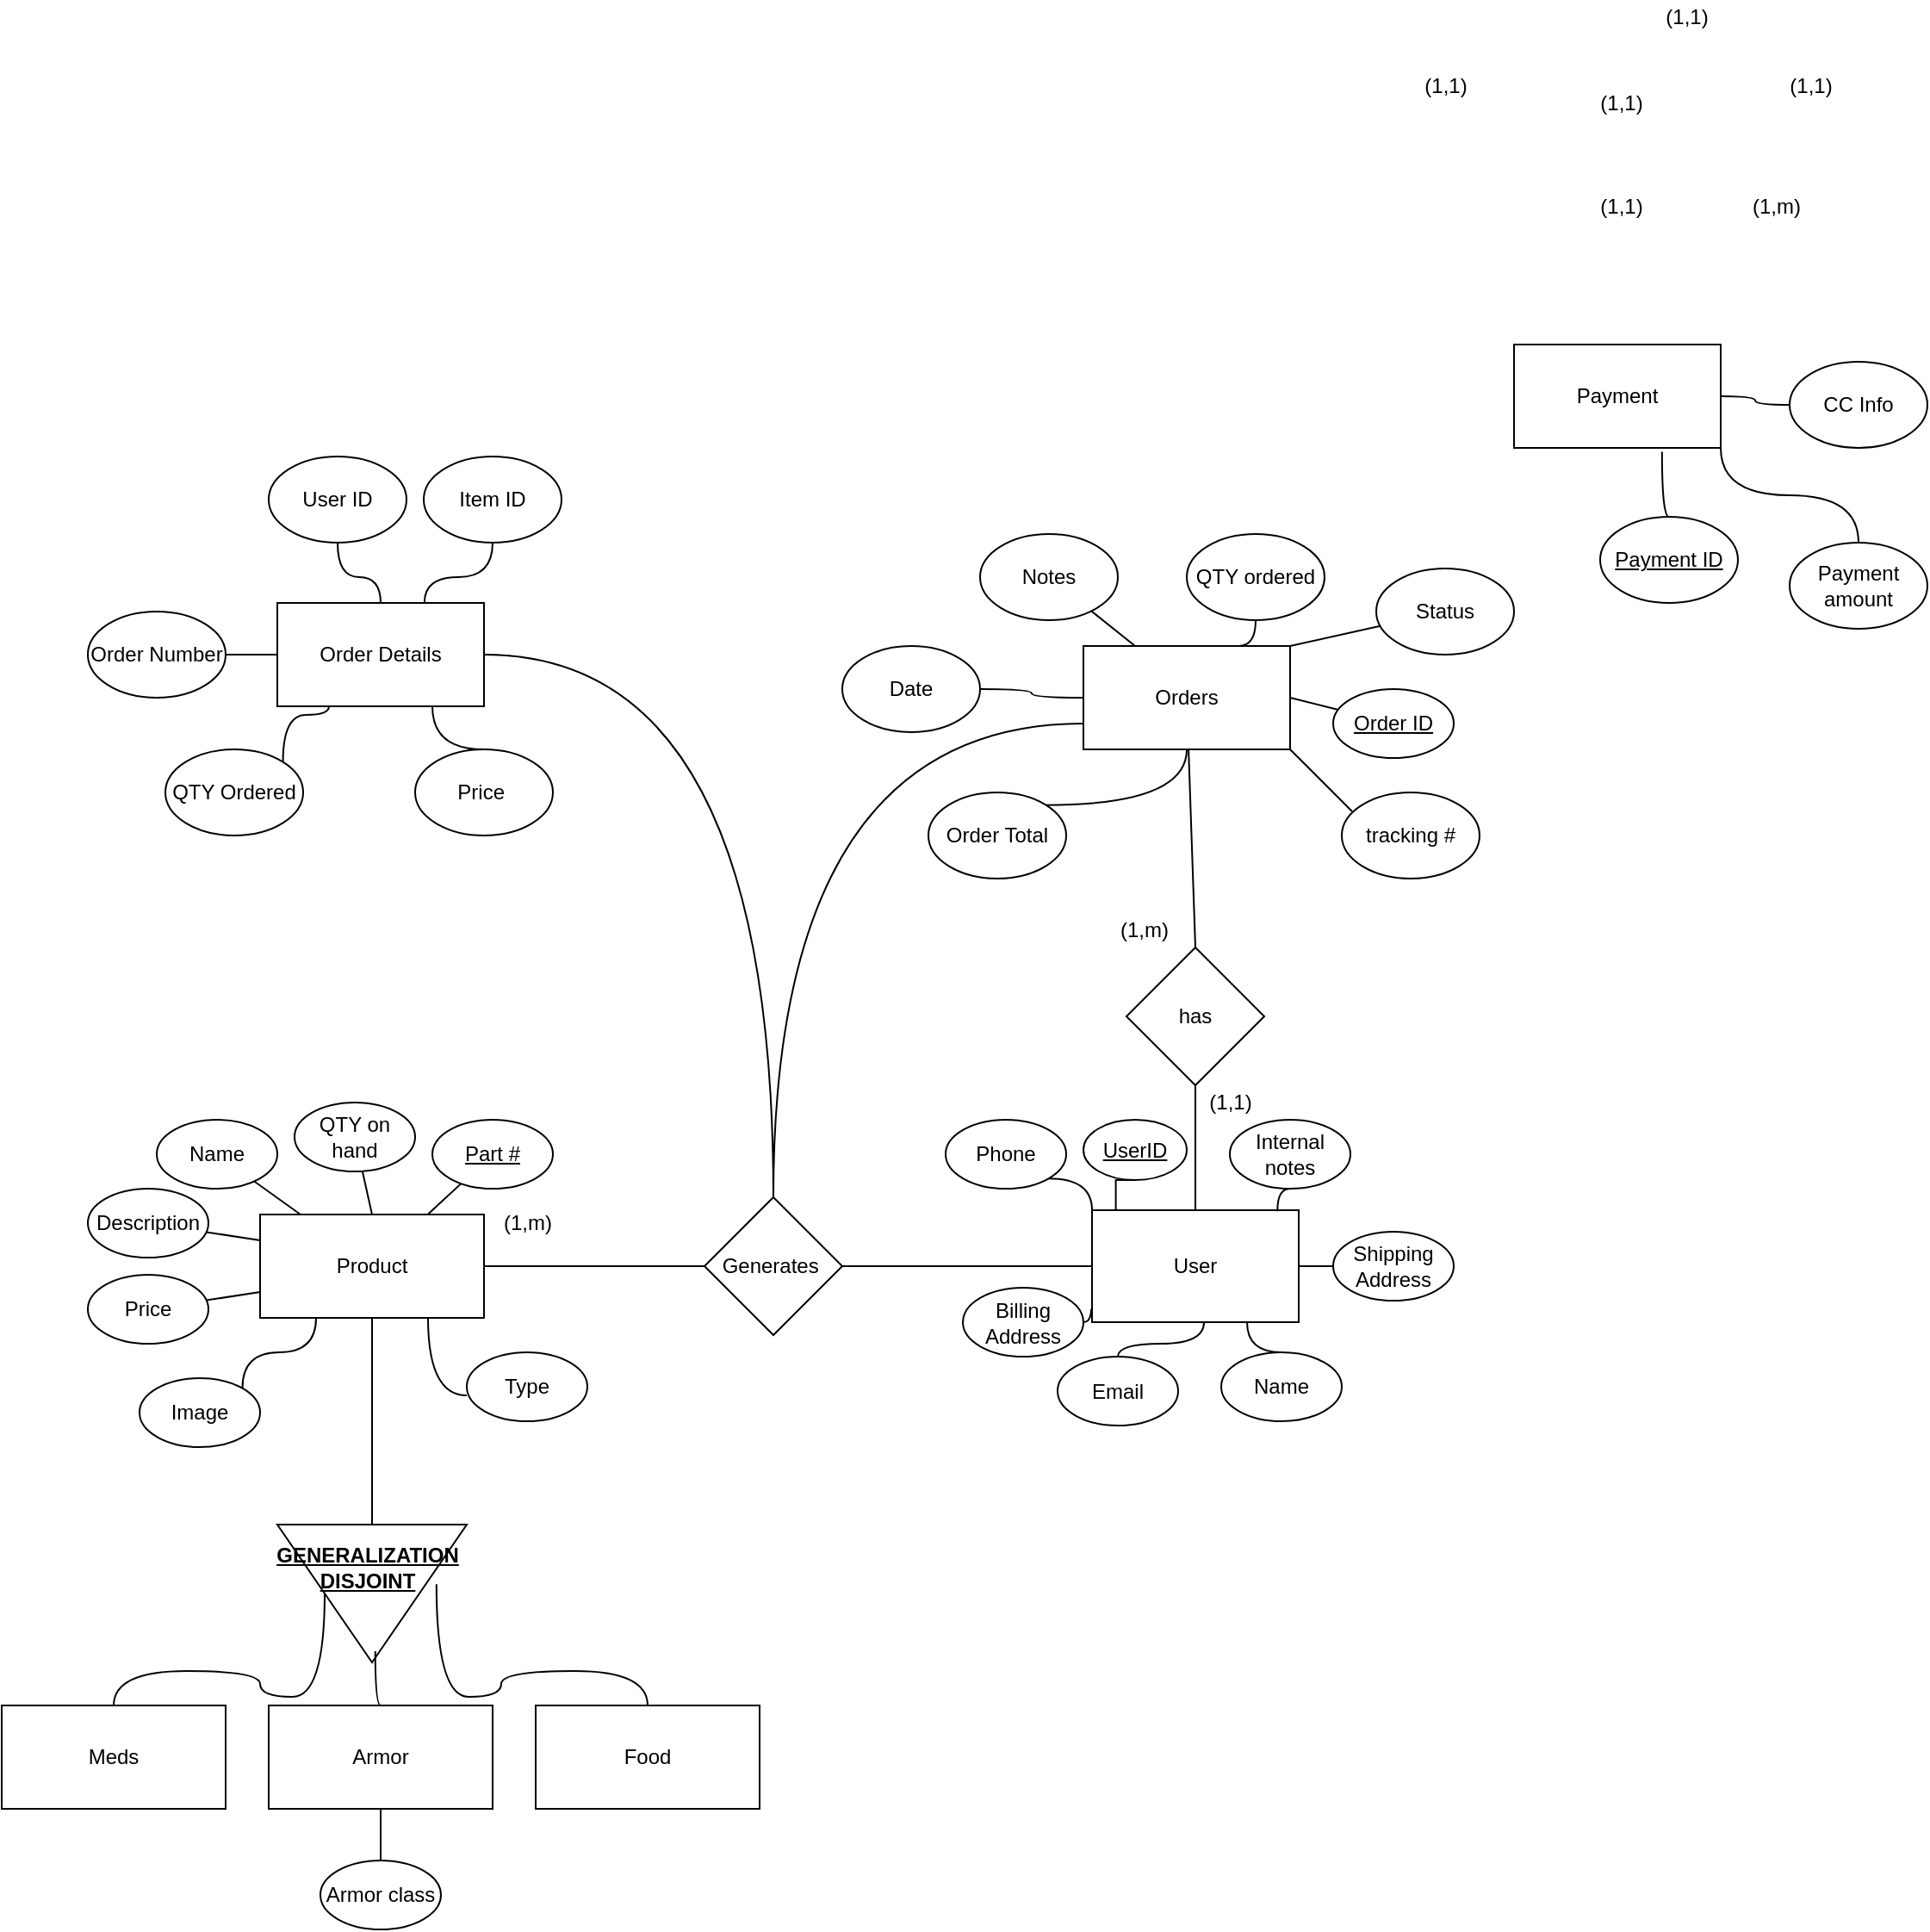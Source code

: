 <mxfile version="17.4.6" type="github">
  <diagram id="0AbyXbpl1AoOHzvugHHO" name="Page-1">
    <mxGraphModel dx="1817" dy="773" grid="1" gridSize="10" guides="1" tooltips="1" connect="1" arrows="1" fold="1" page="1" pageScale="1" pageWidth="1100" pageHeight="1700" math="0" shadow="0">
      <root>
        <mxCell id="0" />
        <mxCell id="1" parent="0" />
        <mxCell id="tBe_GfGEtR8hjlXycrnh-5" style="edgeStyle=orthogonalEdgeStyle;curved=1;orthogonalLoop=1;jettySize=auto;html=1;exitX=1;exitY=0.5;exitDx=0;exitDy=0;entryX=0;entryY=0.5;entryDx=0;entryDy=0;endArrow=none;endFill=0;" edge="1" parent="1" source="xdMU3iZf9lZtiUBWE6Kj-1" target="xdMU3iZf9lZtiUBWE6Kj-74">
          <mxGeometry relative="1" as="geometry" />
        </mxCell>
        <mxCell id="tBe_GfGEtR8hjlXycrnh-6" style="edgeStyle=orthogonalEdgeStyle;curved=1;orthogonalLoop=1;jettySize=auto;html=1;exitX=0.5;exitY=1;exitDx=0;exitDy=0;endArrow=none;endFill=0;entryX=0;entryY=0.5;entryDx=0;entryDy=0;" edge="1" parent="1" source="xdMU3iZf9lZtiUBWE6Kj-1" target="tBe_GfGEtR8hjlXycrnh-7">
          <mxGeometry relative="1" as="geometry">
            <mxPoint x="24.667" y="1020.0" as="targetPoint" />
          </mxGeometry>
        </mxCell>
        <mxCell id="tBe_GfGEtR8hjlXycrnh-15" style="edgeStyle=orthogonalEdgeStyle;curved=1;orthogonalLoop=1;jettySize=auto;html=1;exitX=0.25;exitY=1;exitDx=0;exitDy=0;endArrow=none;endFill=0;entryX=1;entryY=0;entryDx=0;entryDy=0;" edge="1" parent="1" source="xdMU3iZf9lZtiUBWE6Kj-1" target="tBe_GfGEtR8hjlXycrnh-17">
          <mxGeometry relative="1" as="geometry">
            <mxPoint x="-40.0" y="910" as="targetPoint" />
          </mxGeometry>
        </mxCell>
        <mxCell id="tBe_GfGEtR8hjlXycrnh-19" style="edgeStyle=orthogonalEdgeStyle;curved=1;orthogonalLoop=1;jettySize=auto;html=1;exitX=0.75;exitY=1;exitDx=0;exitDy=0;entryX=0;entryY=0.625;entryDx=0;entryDy=0;entryPerimeter=0;endArrow=none;endFill=0;" edge="1" parent="1" source="xdMU3iZf9lZtiUBWE6Kj-1" target="tBe_GfGEtR8hjlXycrnh-16">
          <mxGeometry relative="1" as="geometry" />
        </mxCell>
        <mxCell id="xdMU3iZf9lZtiUBWE6Kj-1" value="Product" style="rounded=0;whiteSpace=wrap;html=1;" parent="1" vertex="1">
          <mxGeometry x="-40" y="825" width="130" height="60" as="geometry" />
        </mxCell>
        <mxCell id="xdMU3iZf9lZtiUBWE6Kj-5" style="edgeStyle=none;rounded=0;orthogonalLoop=1;jettySize=auto;html=1;endArrow=none;endFill=0;entryX=0.5;entryY=0;entryDx=0;entryDy=0;" parent="1" source="xdMU3iZf9lZtiUBWE6Kj-2" target="xdMU3iZf9lZtiUBWE6Kj-1" edge="1">
          <mxGeometry relative="1" as="geometry" />
        </mxCell>
        <mxCell id="xdMU3iZf9lZtiUBWE6Kj-2" value="QTY on hand" style="ellipse;whiteSpace=wrap;html=1;" parent="1" vertex="1">
          <mxGeometry x="-20" y="760" width="70" height="40" as="geometry" />
        </mxCell>
        <mxCell id="xdMU3iZf9lZtiUBWE6Kj-4" style="rounded=0;orthogonalLoop=1;jettySize=auto;html=1;endArrow=none;endFill=0;" parent="1" source="xdMU3iZf9lZtiUBWE6Kj-3" target="xdMU3iZf9lZtiUBWE6Kj-1" edge="1">
          <mxGeometry relative="1" as="geometry" />
        </mxCell>
        <mxCell id="xdMU3iZf9lZtiUBWE6Kj-3" value="&lt;u&gt;Part #&lt;/u&gt;" style="ellipse;whiteSpace=wrap;html=1;" parent="1" vertex="1">
          <mxGeometry x="60" y="770" width="70" height="40" as="geometry" />
        </mxCell>
        <mxCell id="xdMU3iZf9lZtiUBWE6Kj-7" style="edgeStyle=none;rounded=0;orthogonalLoop=1;jettySize=auto;html=1;endArrow=none;endFill=0;" parent="1" source="xdMU3iZf9lZtiUBWE6Kj-6" target="xdMU3iZf9lZtiUBWE6Kj-1" edge="1">
          <mxGeometry relative="1" as="geometry" />
        </mxCell>
        <mxCell id="xdMU3iZf9lZtiUBWE6Kj-6" value="Name" style="ellipse;whiteSpace=wrap;html=1;" parent="1" vertex="1">
          <mxGeometry x="-100" y="770" width="70" height="40" as="geometry" />
        </mxCell>
        <mxCell id="xdMU3iZf9lZtiUBWE6Kj-9" style="edgeStyle=none;rounded=0;orthogonalLoop=1;jettySize=auto;html=1;entryX=0;entryY=0.25;entryDx=0;entryDy=0;endArrow=none;endFill=0;" parent="1" source="xdMU3iZf9lZtiUBWE6Kj-8" target="xdMU3iZf9lZtiUBWE6Kj-1" edge="1">
          <mxGeometry relative="1" as="geometry" />
        </mxCell>
        <mxCell id="xdMU3iZf9lZtiUBWE6Kj-8" value="Description&lt;br&gt;" style="ellipse;whiteSpace=wrap;html=1;" parent="1" vertex="1">
          <mxGeometry x="-140" y="810" width="70" height="40" as="geometry" />
        </mxCell>
        <mxCell id="xdMU3iZf9lZtiUBWE6Kj-11" style="edgeStyle=none;rounded=0;orthogonalLoop=1;jettySize=auto;html=1;entryX=0;entryY=0.75;entryDx=0;entryDy=0;endArrow=none;endFill=0;" parent="1" source="xdMU3iZf9lZtiUBWE6Kj-10" target="xdMU3iZf9lZtiUBWE6Kj-1" edge="1">
          <mxGeometry relative="1" as="geometry" />
        </mxCell>
        <mxCell id="xdMU3iZf9lZtiUBWE6Kj-10" value="Price" style="ellipse;whiteSpace=wrap;html=1;" parent="1" vertex="1">
          <mxGeometry x="-140" y="860" width="70" height="40" as="geometry" />
        </mxCell>
        <mxCell id="xdMU3iZf9lZtiUBWE6Kj-100" style="edgeStyle=none;rounded=0;orthogonalLoop=1;jettySize=auto;html=1;entryX=0.5;entryY=0;entryDx=0;entryDy=0;endArrow=none;endFill=0;" parent="1" source="xdMU3iZf9lZtiUBWE6Kj-61" target="xdMU3iZf9lZtiUBWE6Kj-91" edge="1">
          <mxGeometry relative="1" as="geometry" />
        </mxCell>
        <mxCell id="82ZFuDDCMctr4lIdkE6s-53" style="edgeStyle=orthogonalEdgeStyle;curved=1;orthogonalLoop=1;jettySize=auto;html=1;exitX=0.75;exitY=0;exitDx=0;exitDy=0;entryX=0.5;entryY=1;entryDx=0;entryDy=0;endArrow=none;endFill=0;" parent="1" source="xdMU3iZf9lZtiUBWE6Kj-61" target="82ZFuDDCMctr4lIdkE6s-52" edge="1">
          <mxGeometry relative="1" as="geometry" />
        </mxCell>
        <mxCell id="xdMU3iZf9lZtiUBWE6Kj-61" value="Orders" style="rounded=0;whiteSpace=wrap;html=1;" parent="1" vertex="1">
          <mxGeometry x="438" y="495" width="120" height="60" as="geometry" />
        </mxCell>
        <mxCell id="xdMU3iZf9lZtiUBWE6Kj-63" style="edgeStyle=none;rounded=0;orthogonalLoop=1;jettySize=auto;html=1;entryX=1;entryY=0.5;entryDx=0;entryDy=0;endArrow=none;endFill=0;" parent="1" source="xdMU3iZf9lZtiUBWE6Kj-62" target="xdMU3iZf9lZtiUBWE6Kj-61" edge="1">
          <mxGeometry relative="1" as="geometry" />
        </mxCell>
        <mxCell id="xdMU3iZf9lZtiUBWE6Kj-62" value="&lt;u&gt;Order ID&lt;/u&gt;" style="ellipse;whiteSpace=wrap;html=1;" parent="1" vertex="1">
          <mxGeometry x="583" y="520" width="70" height="40" as="geometry" />
        </mxCell>
        <mxCell id="xdMU3iZf9lZtiUBWE6Kj-65" style="edgeStyle=none;rounded=0;orthogonalLoop=1;jettySize=auto;html=1;entryX=1;entryY=0;entryDx=0;entryDy=0;endArrow=none;endFill=0;" parent="1" source="xdMU3iZf9lZtiUBWE6Kj-64" target="xdMU3iZf9lZtiUBWE6Kj-61" edge="1">
          <mxGeometry relative="1" as="geometry" />
        </mxCell>
        <mxCell id="xdMU3iZf9lZtiUBWE6Kj-64" value="Status" style="ellipse;whiteSpace=wrap;html=1;" parent="1" vertex="1">
          <mxGeometry x="608" y="450" width="80" height="50" as="geometry" />
        </mxCell>
        <mxCell id="82ZFuDDCMctr4lIdkE6s-48" style="edgeStyle=orthogonalEdgeStyle;curved=1;orthogonalLoop=1;jettySize=auto;html=1;exitX=1;exitY=0.5;exitDx=0;exitDy=0;entryX=0;entryY=0.5;entryDx=0;entryDy=0;endArrow=none;endFill=0;" parent="1" source="xdMU3iZf9lZtiUBWE6Kj-66" target="xdMU3iZf9lZtiUBWE6Kj-61" edge="1">
          <mxGeometry relative="1" as="geometry" />
        </mxCell>
        <mxCell id="xdMU3iZf9lZtiUBWE6Kj-66" value="Date" style="ellipse;whiteSpace=wrap;html=1;" parent="1" vertex="1">
          <mxGeometry x="298" y="495" width="80" height="50" as="geometry" />
        </mxCell>
        <mxCell id="xdMU3iZf9lZtiUBWE6Kj-69" style="edgeStyle=none;rounded=0;orthogonalLoop=1;jettySize=auto;html=1;entryX=0.25;entryY=0;entryDx=0;entryDy=0;endArrow=none;endFill=0;" parent="1" source="xdMU3iZf9lZtiUBWE6Kj-68" target="xdMU3iZf9lZtiUBWE6Kj-61" edge="1">
          <mxGeometry relative="1" as="geometry" />
        </mxCell>
        <mxCell id="xdMU3iZf9lZtiUBWE6Kj-68" value="Notes" style="ellipse;whiteSpace=wrap;html=1;" parent="1" vertex="1">
          <mxGeometry x="378" y="430" width="80" height="50" as="geometry" />
        </mxCell>
        <mxCell id="xdMU3iZf9lZtiUBWE6Kj-71" style="edgeStyle=none;rounded=0;orthogonalLoop=1;jettySize=auto;html=1;entryX=1;entryY=1;entryDx=0;entryDy=0;endArrow=none;endFill=0;exitX=0.075;exitY=0.22;exitDx=0;exitDy=0;exitPerimeter=0;" parent="1" source="xdMU3iZf9lZtiUBWE6Kj-70" target="xdMU3iZf9lZtiUBWE6Kj-61" edge="1">
          <mxGeometry relative="1" as="geometry">
            <mxPoint x="588.758" y="577.942" as="sourcePoint" />
          </mxGeometry>
        </mxCell>
        <mxCell id="xdMU3iZf9lZtiUBWE6Kj-70" value="tracking #" style="ellipse;whiteSpace=wrap;html=1;" parent="1" vertex="1">
          <mxGeometry x="588" y="580" width="80" height="50" as="geometry" />
        </mxCell>
        <mxCell id="tBe_GfGEtR8hjlXycrnh-3" style="edgeStyle=orthogonalEdgeStyle;orthogonalLoop=1;jettySize=auto;html=1;exitX=1;exitY=0.5;exitDx=0;exitDy=0;entryX=0;entryY=0.5;entryDx=0;entryDy=0;curved=1;endArrow=none;endFill=0;" edge="1" parent="1" source="xdMU3iZf9lZtiUBWE6Kj-74" target="xdMU3iZf9lZtiUBWE6Kj-80">
          <mxGeometry relative="1" as="geometry" />
        </mxCell>
        <mxCell id="tBe_GfGEtR8hjlXycrnh-4" style="edgeStyle=orthogonalEdgeStyle;orthogonalLoop=1;jettySize=auto;html=1;exitX=0.5;exitY=0;exitDx=0;exitDy=0;entryX=0;entryY=0.75;entryDx=0;entryDy=0;curved=1;endArrow=none;endFill=0;" edge="1" parent="1" source="xdMU3iZf9lZtiUBWE6Kj-74" target="xdMU3iZf9lZtiUBWE6Kj-61">
          <mxGeometry relative="1" as="geometry" />
        </mxCell>
        <mxCell id="tBe_GfGEtR8hjlXycrnh-24" style="edgeStyle=orthogonalEdgeStyle;curved=1;orthogonalLoop=1;jettySize=auto;html=1;exitX=0.5;exitY=0;exitDx=0;exitDy=0;endArrow=none;endFill=0;entryX=1;entryY=0.5;entryDx=0;entryDy=0;" edge="1" parent="1" source="xdMU3iZf9lZtiUBWE6Kj-74" target="tBe_GfGEtR8hjlXycrnh-23">
          <mxGeometry relative="1" as="geometry">
            <Array as="points">
              <mxPoint x="258" y="500" />
            </Array>
          </mxGeometry>
        </mxCell>
        <mxCell id="xdMU3iZf9lZtiUBWE6Kj-74" value="Generates&amp;nbsp;" style="rhombus;whiteSpace=wrap;html=1;" parent="1" vertex="1">
          <mxGeometry x="218" y="815" width="80" height="80" as="geometry" />
        </mxCell>
        <mxCell id="xdMU3iZf9lZtiUBWE6Kj-92" style="edgeStyle=none;rounded=0;orthogonalLoop=1;jettySize=auto;html=1;endArrow=none;endFill=0;" parent="1" source="xdMU3iZf9lZtiUBWE6Kj-80" target="xdMU3iZf9lZtiUBWE6Kj-91" edge="1">
          <mxGeometry relative="1" as="geometry" />
        </mxCell>
        <mxCell id="xdMU3iZf9lZtiUBWE6Kj-80" value="User" style="rounded=0;whiteSpace=wrap;html=1;" parent="1" vertex="1">
          <mxGeometry x="443" y="822.5" width="120" height="65" as="geometry" />
        </mxCell>
        <mxCell id="xdMU3iZf9lZtiUBWE6Kj-83" style="edgeStyle=orthogonalEdgeStyle;rounded=0;orthogonalLoop=1;jettySize=auto;html=1;exitX=0.5;exitY=1;exitDx=0;exitDy=0;entryX=0.115;entryY=-0.003;entryDx=0;entryDy=0;entryPerimeter=0;endArrow=none;endFill=0;" parent="1" source="xdMU3iZf9lZtiUBWE6Kj-84" target="xdMU3iZf9lZtiUBWE6Kj-80" edge="1">
          <mxGeometry relative="1" as="geometry" />
        </mxCell>
        <mxCell id="xdMU3iZf9lZtiUBWE6Kj-84" value="&lt;u&gt;UserID&lt;/u&gt;" style="ellipse;whiteSpace=wrap;html=1;" parent="1" vertex="1">
          <mxGeometry x="438" y="770" width="60" height="35" as="geometry" />
        </mxCell>
        <mxCell id="82ZFuDDCMctr4lIdkE6s-73" style="edgeStyle=orthogonalEdgeStyle;curved=1;orthogonalLoop=1;jettySize=auto;html=1;exitX=0.5;exitY=0;exitDx=0;exitDy=0;entryX=0.75;entryY=1;entryDx=0;entryDy=0;endArrow=none;endFill=0;" parent="1" source="xdMU3iZf9lZtiUBWE6Kj-88" target="xdMU3iZf9lZtiUBWE6Kj-80" edge="1">
          <mxGeometry relative="1" as="geometry" />
        </mxCell>
        <mxCell id="xdMU3iZf9lZtiUBWE6Kj-88" value="Name" style="ellipse;whiteSpace=wrap;html=1;" parent="1" vertex="1">
          <mxGeometry x="518" y="905" width="70" height="40" as="geometry" />
        </mxCell>
        <mxCell id="xdMU3iZf9lZtiUBWE6Kj-91" value="has" style="rhombus;whiteSpace=wrap;html=1;" parent="1" vertex="1">
          <mxGeometry x="463" y="670" width="80" height="80" as="geometry" />
        </mxCell>
        <mxCell id="xdMU3iZf9lZtiUBWE6Kj-147" value="(1,m)" style="text;html=1;resizable=0;autosize=1;align=center;verticalAlign=middle;points=[];fillColor=none;strokeColor=none;rounded=0;" parent="1" vertex="1">
          <mxGeometry x="95" y="820" width="40" height="20" as="geometry" />
        </mxCell>
        <mxCell id="xdMU3iZf9lZtiUBWE6Kj-148" value="(1,m)" style="text;html=1;resizable=0;autosize=1;align=center;verticalAlign=middle;points=[];fillColor=none;strokeColor=none;rounded=0;" parent="1" vertex="1">
          <mxGeometry x="820" y="230" width="40" height="20" as="geometry" />
        </mxCell>
        <mxCell id="xdMU3iZf9lZtiUBWE6Kj-149" value="(1,1)" style="text;html=1;resizable=0;autosize=1;align=center;verticalAlign=middle;points=[];fillColor=none;strokeColor=none;rounded=0;" parent="1" vertex="1">
          <mxGeometry x="628" y="160" width="40" height="20" as="geometry" />
        </mxCell>
        <mxCell id="xdMU3iZf9lZtiUBWE6Kj-163" value="(1,m)" style="text;html=1;resizable=0;autosize=1;align=center;verticalAlign=middle;points=[];fillColor=none;strokeColor=none;rounded=0;" parent="1" vertex="1">
          <mxGeometry x="453" y="650" width="40" height="20" as="geometry" />
        </mxCell>
        <mxCell id="xdMU3iZf9lZtiUBWE6Kj-164" value="(1,1)" style="text;html=1;resizable=0;autosize=1;align=center;verticalAlign=middle;points=[];fillColor=none;strokeColor=none;rounded=0;" parent="1" vertex="1">
          <mxGeometry x="503" y="750" width="40" height="20" as="geometry" />
        </mxCell>
        <mxCell id="xdMU3iZf9lZtiUBWE6Kj-169" value="(1,1)" style="text;html=1;resizable=0;autosize=1;align=center;verticalAlign=middle;points=[];fillColor=none;strokeColor=none;rounded=0;" parent="1" vertex="1">
          <mxGeometry x="840" y="160" width="40" height="20" as="geometry" />
        </mxCell>
        <mxCell id="dTRodnRZGqjA2vhVQAJh-1" value="(1,1)" style="text;html=1;resizable=0;autosize=1;align=center;verticalAlign=middle;points=[];fillColor=none;strokeColor=none;rounded=0;" parent="1" vertex="1">
          <mxGeometry x="768" y="120" width="40" height="20" as="geometry" />
        </mxCell>
        <mxCell id="82ZFuDDCMctr4lIdkE6s-26" value="(1,1)" style="text;html=1;resizable=0;autosize=1;align=center;verticalAlign=middle;points=[];fillColor=none;strokeColor=none;rounded=0;" parent="1" vertex="1">
          <mxGeometry x="730" y="170" width="40" height="20" as="geometry" />
        </mxCell>
        <mxCell id="82ZFuDDCMctr4lIdkE6s-38" style="edgeStyle=orthogonalEdgeStyle;curved=1;orthogonalLoop=1;jettySize=auto;html=1;exitX=1;exitY=0.5;exitDx=0;exitDy=0;endArrow=none;endFill=0;" parent="1" source="82ZFuDDCMctr4lIdkE6s-33" target="82ZFuDDCMctr4lIdkE6s-36" edge="1">
          <mxGeometry relative="1" as="geometry" />
        </mxCell>
        <mxCell id="82ZFuDDCMctr4lIdkE6s-40" style="edgeStyle=orthogonalEdgeStyle;curved=1;orthogonalLoop=1;jettySize=auto;html=1;exitX=1;exitY=1;exitDx=0;exitDy=0;endArrow=none;endFill=0;" parent="1" source="82ZFuDDCMctr4lIdkE6s-33" target="82ZFuDDCMctr4lIdkE6s-41" edge="1">
          <mxGeometry relative="1" as="geometry">
            <mxPoint x="868" y="420.0" as="targetPoint" />
          </mxGeometry>
        </mxCell>
        <mxCell id="82ZFuDDCMctr4lIdkE6s-33" value="Payment" style="rounded=0;whiteSpace=wrap;html=1;" parent="1" vertex="1">
          <mxGeometry x="688" y="320" width="120" height="60" as="geometry" />
        </mxCell>
        <mxCell id="82ZFuDDCMctr4lIdkE6s-36" value="CC Info" style="ellipse;whiteSpace=wrap;html=1;" parent="1" vertex="1">
          <mxGeometry x="848" y="330" width="80" height="50" as="geometry" />
        </mxCell>
        <mxCell id="82ZFuDDCMctr4lIdkE6s-39" value="(1,1)" style="text;html=1;resizable=0;autosize=1;align=center;verticalAlign=middle;points=[];fillColor=none;strokeColor=none;rounded=0;" parent="1" vertex="1">
          <mxGeometry x="730" y="230" width="40" height="20" as="geometry" />
        </mxCell>
        <mxCell id="82ZFuDDCMctr4lIdkE6s-41" value="Payment amount" style="ellipse;whiteSpace=wrap;html=1;" parent="1" vertex="1">
          <mxGeometry x="848" y="435" width="80" height="50" as="geometry" />
        </mxCell>
        <mxCell id="82ZFuDDCMctr4lIdkE6s-44" style="edgeStyle=orthogonalEdgeStyle;curved=1;orthogonalLoop=1;jettySize=auto;html=1;exitX=0.5;exitY=0;exitDx=0;exitDy=0;entryX=0.716;entryY=1.037;entryDx=0;entryDy=0;entryPerimeter=0;endArrow=none;endFill=0;" parent="1" source="82ZFuDDCMctr4lIdkE6s-43" target="82ZFuDDCMctr4lIdkE6s-33" edge="1">
          <mxGeometry relative="1" as="geometry" />
        </mxCell>
        <mxCell id="82ZFuDDCMctr4lIdkE6s-43" value="&lt;u&gt;Payment ID&lt;/u&gt;" style="ellipse;whiteSpace=wrap;html=1;" parent="1" vertex="1">
          <mxGeometry x="738" y="420" width="80" height="50" as="geometry" />
        </mxCell>
        <mxCell id="82ZFuDDCMctr4lIdkE6s-50" style="edgeStyle=orthogonalEdgeStyle;curved=1;orthogonalLoop=1;jettySize=auto;html=1;exitX=1;exitY=0;exitDx=0;exitDy=0;endArrow=none;endFill=0;" parent="1" source="82ZFuDDCMctr4lIdkE6s-49" target="xdMU3iZf9lZtiUBWE6Kj-61" edge="1">
          <mxGeometry relative="1" as="geometry" />
        </mxCell>
        <mxCell id="82ZFuDDCMctr4lIdkE6s-49" value="Order Total" style="ellipse;whiteSpace=wrap;html=1;" parent="1" vertex="1">
          <mxGeometry x="348" y="580" width="80" height="50" as="geometry" />
        </mxCell>
        <mxCell id="82ZFuDDCMctr4lIdkE6s-52" value="QTY ordered" style="ellipse;whiteSpace=wrap;html=1;" parent="1" vertex="1">
          <mxGeometry x="498" y="430" width="80" height="50" as="geometry" />
        </mxCell>
        <mxCell id="82ZFuDDCMctr4lIdkE6s-69" style="edgeStyle=orthogonalEdgeStyle;curved=1;orthogonalLoop=1;jettySize=auto;html=1;exitX=1;exitY=0.5;exitDx=0;exitDy=0;entryX=-0.004;entryY=0.882;entryDx=0;entryDy=0;entryPerimeter=0;endArrow=none;endFill=0;" parent="1" source="82ZFuDDCMctr4lIdkE6s-58" target="xdMU3iZf9lZtiUBWE6Kj-80" edge="1">
          <mxGeometry relative="1" as="geometry" />
        </mxCell>
        <mxCell id="82ZFuDDCMctr4lIdkE6s-58" value="Billing Address&lt;br&gt;" style="ellipse;whiteSpace=wrap;html=1;" parent="1" vertex="1">
          <mxGeometry x="368" y="867.5" width="70" height="40" as="geometry" />
        </mxCell>
        <mxCell id="82ZFuDDCMctr4lIdkE6s-70" style="edgeStyle=orthogonalEdgeStyle;curved=1;orthogonalLoop=1;jettySize=auto;html=1;exitX=1;exitY=1;exitDx=0;exitDy=0;entryX=0;entryY=0;entryDx=0;entryDy=0;endArrow=none;endFill=0;" parent="1" source="82ZFuDDCMctr4lIdkE6s-59" target="xdMU3iZf9lZtiUBWE6Kj-80" edge="1">
          <mxGeometry relative="1" as="geometry" />
        </mxCell>
        <mxCell id="82ZFuDDCMctr4lIdkE6s-59" value="Phone" style="ellipse;whiteSpace=wrap;html=1;" parent="1" vertex="1">
          <mxGeometry x="358" y="770" width="70" height="40" as="geometry" />
        </mxCell>
        <mxCell id="82ZFuDDCMctr4lIdkE6s-67" style="edgeStyle=orthogonalEdgeStyle;curved=1;orthogonalLoop=1;jettySize=auto;html=1;exitX=0;exitY=0.5;exitDx=0;exitDy=0;endArrow=none;endFill=0;" parent="1" source="82ZFuDDCMctr4lIdkE6s-60" target="xdMU3iZf9lZtiUBWE6Kj-80" edge="1">
          <mxGeometry relative="1" as="geometry" />
        </mxCell>
        <mxCell id="82ZFuDDCMctr4lIdkE6s-60" value="Shipping Address" style="ellipse;whiteSpace=wrap;html=1;" parent="1" vertex="1">
          <mxGeometry x="583" y="835" width="70" height="40" as="geometry" />
        </mxCell>
        <mxCell id="82ZFuDDCMctr4lIdkE6s-72" style="edgeStyle=orthogonalEdgeStyle;curved=1;orthogonalLoop=1;jettySize=auto;html=1;exitX=0.5;exitY=0;exitDx=0;exitDy=0;endArrow=none;endFill=0;" parent="1" source="82ZFuDDCMctr4lIdkE6s-61" target="xdMU3iZf9lZtiUBWE6Kj-80" edge="1">
          <mxGeometry relative="1" as="geometry">
            <Array as="points">
              <mxPoint x="458" y="900" />
              <mxPoint x="508" y="900" />
            </Array>
          </mxGeometry>
        </mxCell>
        <mxCell id="82ZFuDDCMctr4lIdkE6s-61" value="Email" style="ellipse;whiteSpace=wrap;html=1;" parent="1" vertex="1">
          <mxGeometry x="423" y="907.5" width="70" height="40" as="geometry" />
        </mxCell>
        <mxCell id="82ZFuDDCMctr4lIdkE6s-65" style="edgeStyle=orthogonalEdgeStyle;curved=1;orthogonalLoop=1;jettySize=auto;html=1;exitX=0.5;exitY=1;exitDx=0;exitDy=0;entryX=0.897;entryY=0.009;entryDx=0;entryDy=0;entryPerimeter=0;endArrow=none;endFill=0;" parent="1" source="82ZFuDDCMctr4lIdkE6s-62" target="xdMU3iZf9lZtiUBWE6Kj-80" edge="1">
          <mxGeometry relative="1" as="geometry" />
        </mxCell>
        <mxCell id="82ZFuDDCMctr4lIdkE6s-62" value="Internal notes&lt;br&gt;" style="ellipse;whiteSpace=wrap;html=1;" parent="1" vertex="1">
          <mxGeometry x="523" y="770" width="70" height="40" as="geometry" />
        </mxCell>
        <mxCell id="tBe_GfGEtR8hjlXycrnh-7" value="" style="triangle;whiteSpace=wrap;html=1;rotation=90;" vertex="1" parent="1">
          <mxGeometry x="-15" y="990" width="80" height="110" as="geometry" />
        </mxCell>
        <mxCell id="tBe_GfGEtR8hjlXycrnh-11" style="edgeStyle=orthogonalEdgeStyle;curved=1;orthogonalLoop=1;jettySize=auto;html=1;exitX=0.5;exitY=0;exitDx=0;exitDy=0;entryX=0.5;entryY=1;entryDx=0;entryDy=0;endArrow=none;endFill=0;" edge="1" parent="1" source="tBe_GfGEtR8hjlXycrnh-8" target="tBe_GfGEtR8hjlXycrnh-7">
          <mxGeometry relative="1" as="geometry" />
        </mxCell>
        <mxCell id="tBe_GfGEtR8hjlXycrnh-8" value="Meds" style="rounded=0;whiteSpace=wrap;html=1;" vertex="1" parent="1">
          <mxGeometry x="-190" y="1110" width="130" height="60" as="geometry" />
        </mxCell>
        <mxCell id="tBe_GfGEtR8hjlXycrnh-12" style="edgeStyle=orthogonalEdgeStyle;curved=1;orthogonalLoop=1;jettySize=auto;html=1;exitX=0.5;exitY=0;exitDx=0;exitDy=0;entryX=0.919;entryY=0.483;entryDx=0;entryDy=0;entryPerimeter=0;endArrow=none;endFill=0;" edge="1" parent="1" source="tBe_GfGEtR8hjlXycrnh-9" target="tBe_GfGEtR8hjlXycrnh-7">
          <mxGeometry relative="1" as="geometry" />
        </mxCell>
        <mxCell id="tBe_GfGEtR8hjlXycrnh-9" value="Armor" style="rounded=0;whiteSpace=wrap;html=1;" vertex="1" parent="1">
          <mxGeometry x="-35" y="1110" width="130" height="60" as="geometry" />
        </mxCell>
        <mxCell id="tBe_GfGEtR8hjlXycrnh-13" style="edgeStyle=orthogonalEdgeStyle;curved=1;orthogonalLoop=1;jettySize=auto;html=1;exitX=0.5;exitY=0;exitDx=0;exitDy=0;entryX=0.433;entryY=0.16;entryDx=0;entryDy=0;entryPerimeter=0;endArrow=none;endFill=0;" edge="1" parent="1" source="tBe_GfGEtR8hjlXycrnh-10" target="tBe_GfGEtR8hjlXycrnh-7">
          <mxGeometry relative="1" as="geometry" />
        </mxCell>
        <mxCell id="tBe_GfGEtR8hjlXycrnh-10" value="Food&lt;br&gt;" style="rounded=0;whiteSpace=wrap;html=1;" vertex="1" parent="1">
          <mxGeometry x="120" y="1110" width="130" height="60" as="geometry" />
        </mxCell>
        <mxCell id="tBe_GfGEtR8hjlXycrnh-14" value="&lt;u&gt;&lt;b&gt;GENERALIZATION&lt;br&gt;DISJOINT&lt;/b&gt;&lt;/u&gt;" style="text;html=1;strokeColor=none;fillColor=none;align=center;verticalAlign=middle;whiteSpace=wrap;rounded=0;" vertex="1" parent="1">
          <mxGeometry x="-30" y="1010" width="105" height="40" as="geometry" />
        </mxCell>
        <mxCell id="tBe_GfGEtR8hjlXycrnh-16" value="Type" style="ellipse;whiteSpace=wrap;html=1;" vertex="1" parent="1">
          <mxGeometry x="80" y="905" width="70" height="40" as="geometry" />
        </mxCell>
        <mxCell id="tBe_GfGEtR8hjlXycrnh-17" value="Image" style="ellipse;whiteSpace=wrap;html=1;" vertex="1" parent="1">
          <mxGeometry x="-110" y="920" width="70" height="40" as="geometry" />
        </mxCell>
        <mxCell id="tBe_GfGEtR8hjlXycrnh-22" value="" style="edgeStyle=orthogonalEdgeStyle;curved=1;orthogonalLoop=1;jettySize=auto;html=1;endArrow=none;endFill=0;" edge="1" parent="1" source="tBe_GfGEtR8hjlXycrnh-21" target="tBe_GfGEtR8hjlXycrnh-9">
          <mxGeometry relative="1" as="geometry" />
        </mxCell>
        <mxCell id="tBe_GfGEtR8hjlXycrnh-21" value="Armor class" style="ellipse;whiteSpace=wrap;html=1;" vertex="1" parent="1">
          <mxGeometry x="-5" y="1200" width="70" height="40" as="geometry" />
        </mxCell>
        <mxCell id="tBe_GfGEtR8hjlXycrnh-23" value="Order Details&lt;br&gt;" style="rounded=0;whiteSpace=wrap;html=1;" vertex="1" parent="1">
          <mxGeometry x="-30" y="470" width="120" height="60" as="geometry" />
        </mxCell>
        <mxCell id="tBe_GfGEtR8hjlXycrnh-32" style="edgeStyle=orthogonalEdgeStyle;curved=1;orthogonalLoop=1;jettySize=auto;html=1;exitX=1;exitY=0.5;exitDx=0;exitDy=0;endArrow=none;endFill=0;" edge="1" parent="1" source="tBe_GfGEtR8hjlXycrnh-25" target="tBe_GfGEtR8hjlXycrnh-23">
          <mxGeometry relative="1" as="geometry" />
        </mxCell>
        <mxCell id="tBe_GfGEtR8hjlXycrnh-25" value="Order Number" style="ellipse;whiteSpace=wrap;html=1;" vertex="1" parent="1">
          <mxGeometry x="-140" y="475" width="80" height="50" as="geometry" />
        </mxCell>
        <mxCell id="tBe_GfGEtR8hjlXycrnh-33" style="edgeStyle=orthogonalEdgeStyle;curved=1;orthogonalLoop=1;jettySize=auto;html=1;endArrow=none;endFill=0;" edge="1" parent="1" source="tBe_GfGEtR8hjlXycrnh-26" target="tBe_GfGEtR8hjlXycrnh-23">
          <mxGeometry relative="1" as="geometry" />
        </mxCell>
        <mxCell id="tBe_GfGEtR8hjlXycrnh-26" value="User ID" style="ellipse;whiteSpace=wrap;html=1;" vertex="1" parent="1">
          <mxGeometry x="-35" y="385" width="80" height="50" as="geometry" />
        </mxCell>
        <mxCell id="tBe_GfGEtR8hjlXycrnh-34" style="edgeStyle=orthogonalEdgeStyle;curved=1;orthogonalLoop=1;jettySize=auto;html=1;exitX=0.5;exitY=1;exitDx=0;exitDy=0;entryX=0.712;entryY=-0.004;entryDx=0;entryDy=0;entryPerimeter=0;endArrow=none;endFill=0;" edge="1" parent="1" source="tBe_GfGEtR8hjlXycrnh-27" target="tBe_GfGEtR8hjlXycrnh-23">
          <mxGeometry relative="1" as="geometry" />
        </mxCell>
        <mxCell id="tBe_GfGEtR8hjlXycrnh-27" value="Item ID" style="ellipse;whiteSpace=wrap;html=1;" vertex="1" parent="1">
          <mxGeometry x="55" y="385" width="80" height="50" as="geometry" />
        </mxCell>
        <mxCell id="tBe_GfGEtR8hjlXycrnh-30" style="edgeStyle=orthogonalEdgeStyle;curved=1;orthogonalLoop=1;jettySize=auto;html=1;exitX=1;exitY=0;exitDx=0;exitDy=0;entryX=0.25;entryY=1;entryDx=0;entryDy=0;endArrow=none;endFill=0;" edge="1" parent="1" source="tBe_GfGEtR8hjlXycrnh-28" target="tBe_GfGEtR8hjlXycrnh-23">
          <mxGeometry relative="1" as="geometry" />
        </mxCell>
        <mxCell id="tBe_GfGEtR8hjlXycrnh-28" value="QTY Ordered" style="ellipse;whiteSpace=wrap;html=1;" vertex="1" parent="1">
          <mxGeometry x="-95" y="555" width="80" height="50" as="geometry" />
        </mxCell>
        <mxCell id="tBe_GfGEtR8hjlXycrnh-31" style="edgeStyle=orthogonalEdgeStyle;curved=1;orthogonalLoop=1;jettySize=auto;html=1;exitX=0.5;exitY=0;exitDx=0;exitDy=0;entryX=0.75;entryY=1;entryDx=0;entryDy=0;endArrow=none;endFill=0;" edge="1" parent="1" source="tBe_GfGEtR8hjlXycrnh-29" target="tBe_GfGEtR8hjlXycrnh-23">
          <mxGeometry relative="1" as="geometry" />
        </mxCell>
        <mxCell id="tBe_GfGEtR8hjlXycrnh-29" value="Price&amp;nbsp;" style="ellipse;whiteSpace=wrap;html=1;" vertex="1" parent="1">
          <mxGeometry x="50" y="555" width="80" height="50" as="geometry" />
        </mxCell>
      </root>
    </mxGraphModel>
  </diagram>
</mxfile>
